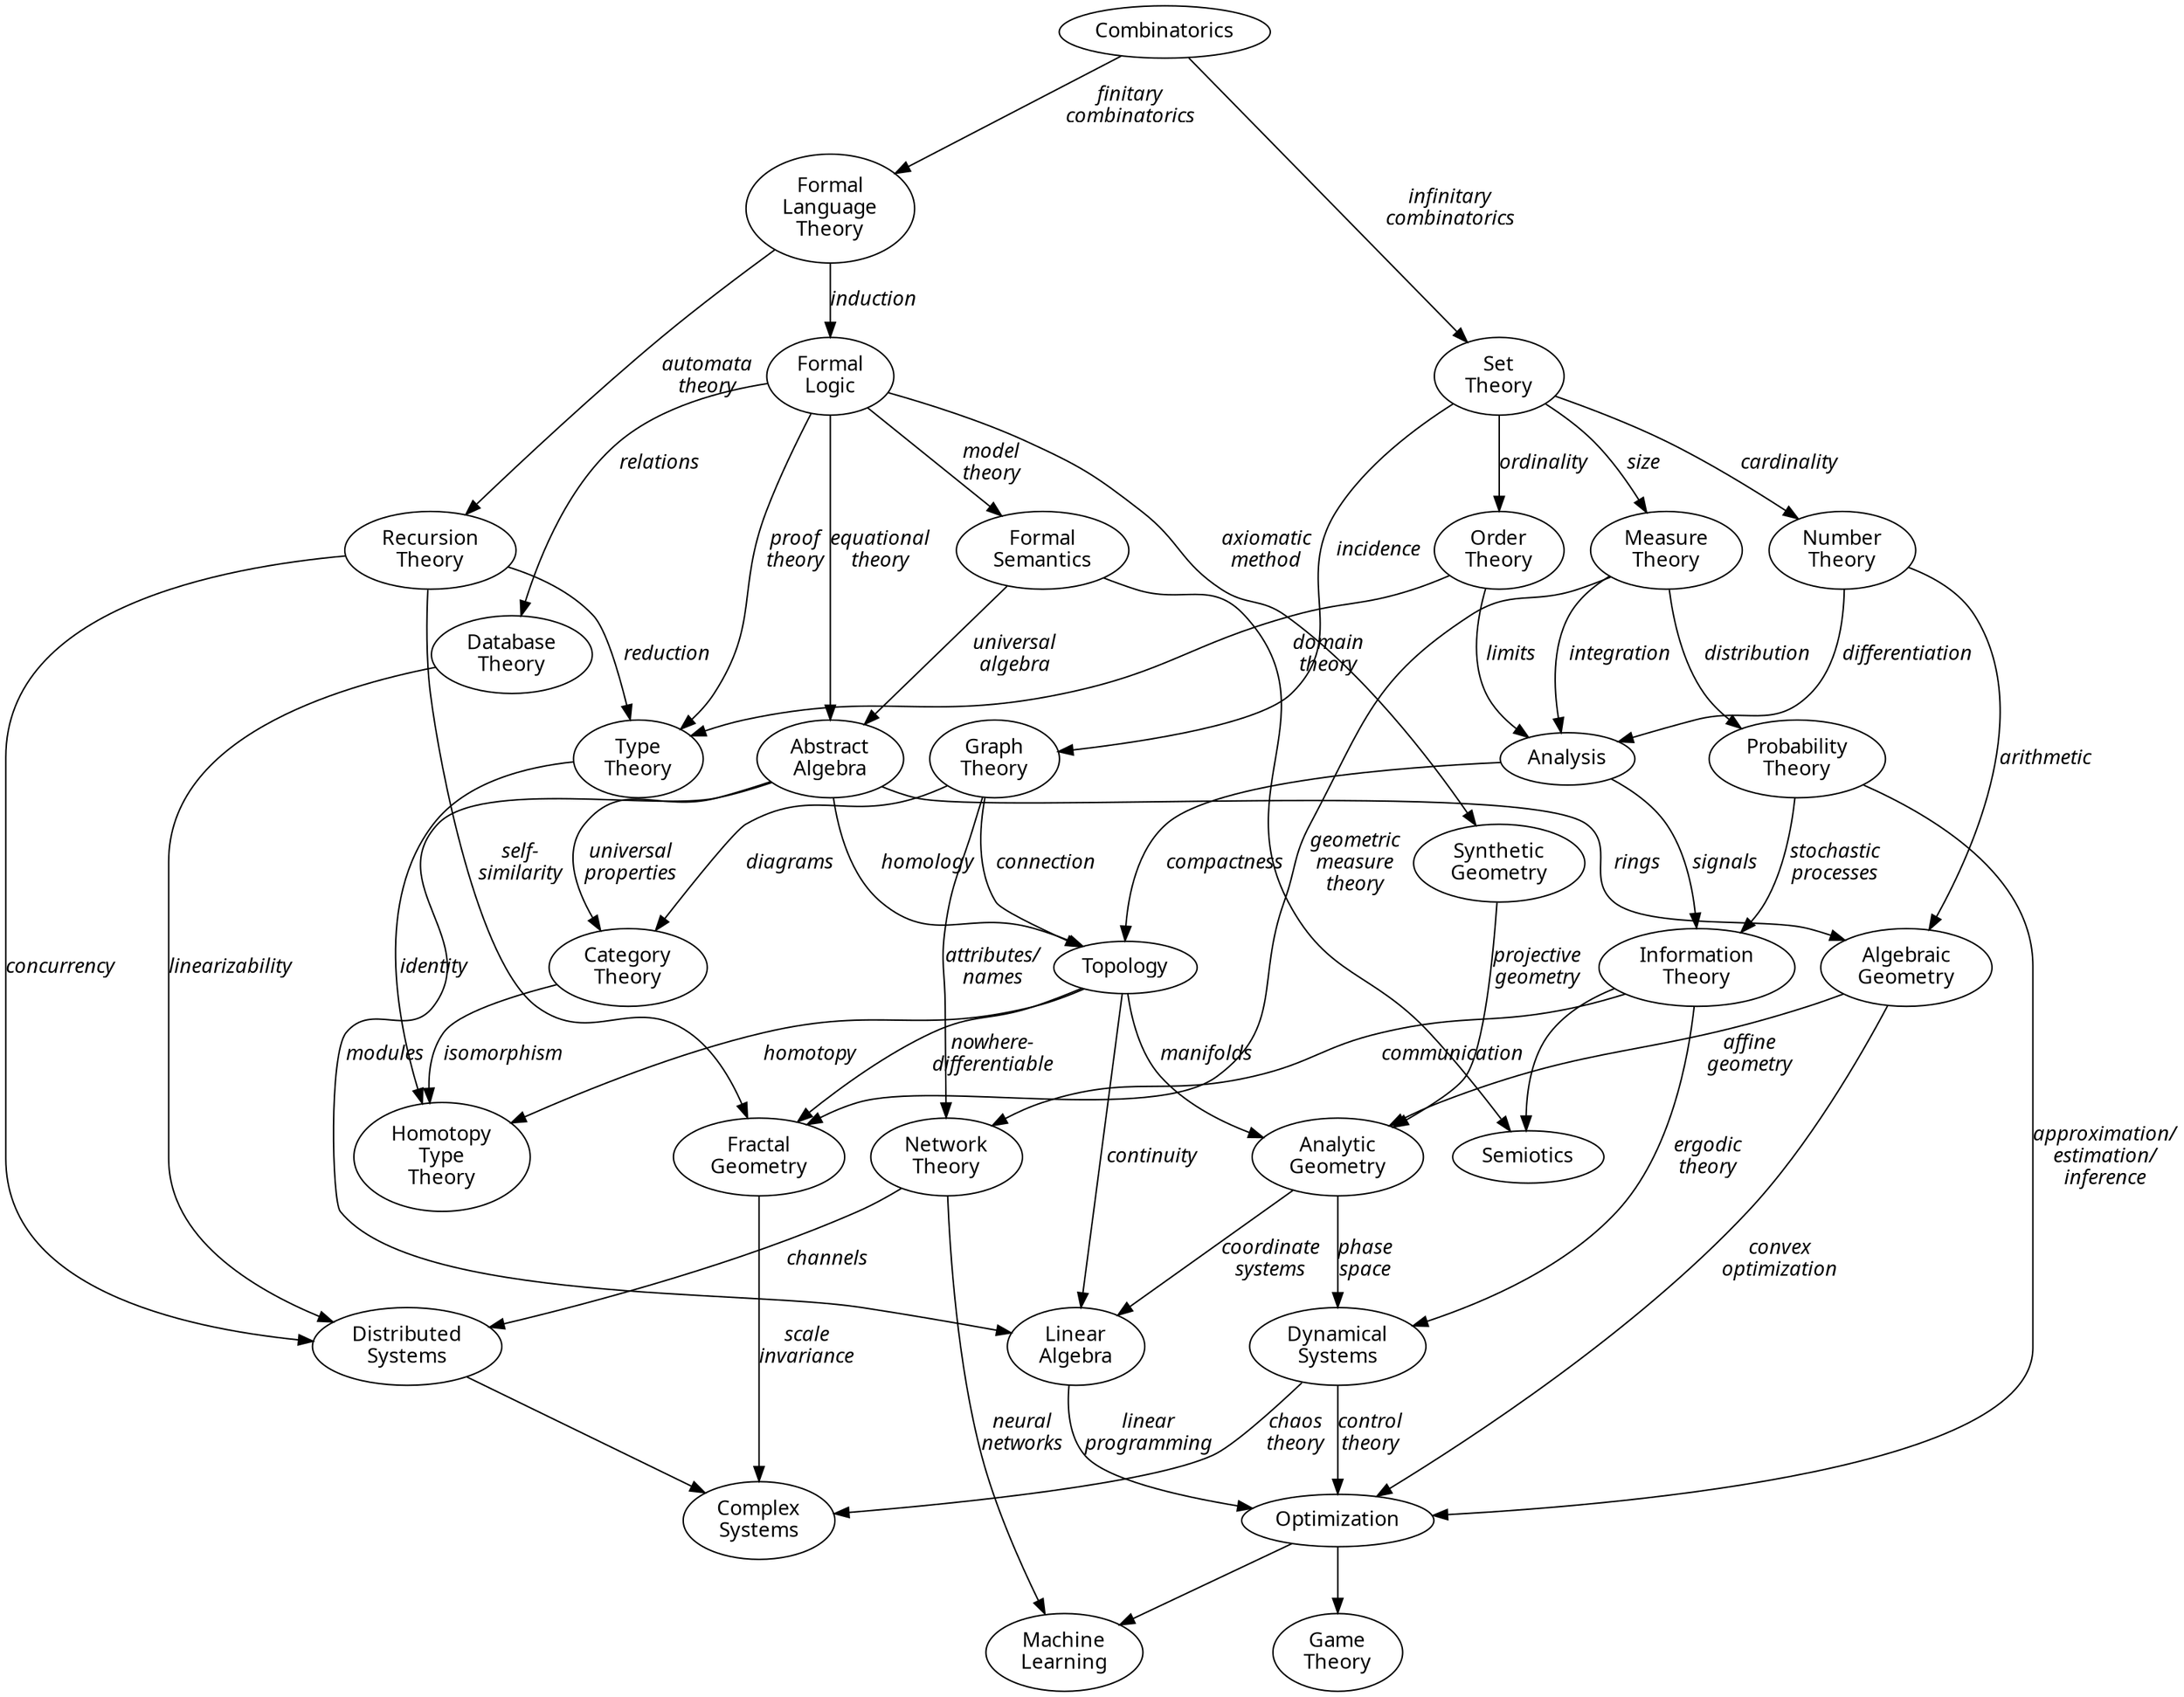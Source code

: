 digraph dependencies {
  node [ fontname = "sans" ];
  "Combinatorics";
  "Formal\nLanguage\nTheory";
  "Formal\nLogic";
  "Formal\nSemantics";
  "Semiotics";
  "Abstract\nAlgebra";
  "Set\nTheory";
  "Graph\nTheory";
  "Network\nTheory";
  "Dynamical\nSystems";
  "Category\nTheory";
  "Measure\nTheory";
  "Probability\nTheory";
  "Information\nTheory";
  "Game\nTheory";
  "Optimization";
  "Machine\nLearning";
  "Number\nTheory";
  "Algebraic\nGeometry";
  "Analytic\nGeometry";
  "Synthetic\nGeometry";
  "Fractal\nGeometry";
  "Order\nTheory";
  "Analysis";
  "Recursion\nTheory";
  "Distributed\nSystems";
  "Complex\nSystems";
  "Database\nTheory";
  "Type\nTheory";
  "Homotopy\nType\nTheory";
  "Combinatorics" -> "Formal\nLanguage\nTheory"
    [ label = "finitary\ncombinatorics", fontname="sans italic" ]
  "Formal\nLanguage\nTheory" -> "Formal\nLogic"
    [ label = "induction", fontname="sans italic" ]
  "Formal\nLogic" -> "Formal\nSemantics"
    [ label = "model\ntheory", fontname="sans italic" ]
  "Formal\nLogic" -> "Abstract\nAlgebra"
    [ label = "equational\ntheory", fontname="sans italic" ]
  "Formal\nSemantics" -> "Abstract\nAlgebra"
    [ label = "universal\nalgebra", fontname="sans italic" ]
  "Abstract\nAlgebra" -> "Category\nTheory"
    [ label = "universal\nproperties", fontname="sans italic" ]
  "Abstract\nAlgebra" -> "Linear\nAlgebra"
    [ label = "modules", fontname="sans italic" ]
  "Analytic\nGeometry" -> "Linear\nAlgebra"
    [ label = "coordinate\nsystems", fontname="sans italic" ]
  "Algebraic\nGeometry" -> "Optimization"
    [ label = "convex\noptimization", fontname="sans italic" ]
  "Linear\nAlgebra" -> "Optimization"
    [ label = "linear\nprogramming", fontname="sans italic" ]
  "Probability\nTheory" -> "Optimization"
    [ label = "approximation/\nestimation/\ninference", fontname="sans italic" ]
  "Topology" -> "Linear\nAlgebra"
    [ label = "continuity", fontname="sans italic" ]
  "Topology" -> "Analytic\nGeometry"
    [ label = "manifolds", fontname="sans italic" ]
  "Abstract\nAlgebra" -> "Topology"
    [ label = "homology", fontname="sans italic" ]
  "Formal\nLogic" -> "Synthetic\nGeometry"
    [ label = "axiomatic\nmethod", fontname="sans italic" ]
  "Synthetic\nGeometry" -> "Analytic\nGeometry"
    [ label = "projective\ngeometry", fontname="sans italic" ]
  "Algebraic\nGeometry" -> "Analytic\nGeometry"
    [ label = "affine\ngeometry", fontname="sans italic" ]
  "Analytic\nGeometry" -> "Dynamical\nSystems"
    [ label = "phase\nspace", fontname="sans italic" ]
  "Graph\nTheory" -> "Network\nTheory"
    [ label = "attributes/\nnames", fontname="sans italic" ]
  "Network\nTheory" -> "Distributed\nSystems"
    [ label = "channels", fontname="sans italic" ]
  "Distributed\nSystems" -> "Complex\nSystems"
    [ label = "", fontname="sans italic" ]
  "Dynamical\nSystems" -> "Complex\nSystems"
    [ label = "chaos\ntheory", fontname="sans italic" ]
  "Analysis" -> "Information\nTheory"
    [ label = "signals", fontname="sans italic" ]
  "Dynamical\nSystems" -> "Optimization"
    [ label = "control\ntheory", fontname="sans italic" ]
  "Optimization" -> "Game\nTheory"
    [ label = "", fontname="sans italic" ]
  "Optimization" -> "Machine\nLearning"
    [ label = "", fontname="sans italic" ]
  "Network\nTheory" -> "Machine\nLearning"
    [ label = "neural\nnetworks", fontname="sans italic" ]
  "Combinatorics" -> "Set\nTheory"
    [ label = "infinitary\ncombinatorics", fontname="sans italic" ]
  "Set\nTheory" -> "Order\nTheory"
    [ label = "ordinality", fontname="sans italic" ]
  "Set\nTheory" -> "Graph\nTheory"
    [ label = "incidence", fontname="sans italic" ]
  "Graph\nTheory" -> "Category\nTheory"
    [ label = "diagrams", fontname="sans italic" ]
  "Graph\nTheory" -> "Topology"
    [ label = "connection", fontname="sans italic" ]
  "Analysis" -> "Topology"
    [ label = "compactness", fontname="sans italic" ]
  "Order\nTheory" -> "Type\nTheory"
    [ label = "domain\ntheory", fontname="sans italic" ]
  "Set\nTheory" -> "Number\nTheory"
    [ label = "cardinality", fontname="sans italic" ]
  "Set\nTheory" -> "Measure\nTheory"
    [ label = "size", fontname="sans italic" ]
  "Order\nTheory" -> "Analysis"
    [ label = "limits", fontname="sans italic" ]
  "Number\nTheory" -> "Analysis"
    [ label = "differentiation", fontname="sans italic" ]
  "Number\nTheory" -> "Algebraic\nGeometry"
    [ label = "arithmetic", fontname="sans italic" ]
  "Abstract\nAlgebra" -> "Algebraic\nGeometry"
    [ label = "rings", fontname="sans italic" ]
  "Measure\nTheory" -> "Analysis"
    [ label = "integration", fontname="sans italic" ]
  "Measure\nTheory" -> "Probability\nTheory"
    [ label = "distribution", fontname="sans italic" ]
  "Probability\nTheory" -> "Information\nTheory"
    [ label = "stochastic\nprocesses", fontname="sans italic" ]
  "Information\nTheory" -> "Dynamical\nSystems"
    [ label = "ergodic\ntheory", fontname="sans italic" ]
  "Information\nTheory" -> "Network\nTheory"
    [ label = "communication", fontname="sans italic" ]
  "Information\nTheory" -> "Semiotics"
    [ label = "", fontname="sans italic" ]
  "Formal\nSemantics" -> "Semiotics"
    [ label = "", fontname="sans italic" ]
  "Formal\nLanguage\nTheory" -> "Recursion\nTheory"
    [ label = "automata\ntheory", fontname="sans italic" ]
  "Recursion\nTheory" -> "Fractal\nGeometry"
    [ label = "self-\nsimilarity", fontname="sans italic" ]
  "Measure\nTheory" -> "Fractal\nGeometry"
    [ label = "geometric\nmeasure\ntheory", fontname="sans italic" ]
  "Recursion\nTheory" -> "Type\nTheory"
    [ label = "reduction", fontname="sans italic" ]
  "Formal\nLogic" -> "Type\nTheory"
    [ label = "proof\ntheory", fontname="sans italic" ]
  "Formal\nLogic" -> "Database\nTheory"
    [ label = "relations", fontname="sans italic" ]
  "Database\nTheory" -> "Distributed\nSystems"
    [ label = "linearizability", fontname="sans italic" ]
  "Recursion\nTheory" -> "Distributed\nSystems"
    [ label = "concurrency", fontname="sans italic" ]
  "Fractal\nGeometry" -> "Complex\nSystems"
    [ label = "scale\ninvariance", fontname="sans italic" ]
  "Type\nTheory" -> "Homotopy\nType\nTheory"
    [ label = "identity", fontname="sans italic" ]
  "Category\nTheory" -> "Homotopy\nType\nTheory"
    [ label = "isomorphism", fontname="sans italic" ]
  "Topology" -> "Homotopy\nType\nTheory"
    [ label = "homotopy", fontname="sans italic" ]
  "Topology" -> "Fractal\nGeometry"
    [ label = "nowhere-\ndifferentiable", fontname="sans italic" ]
}
